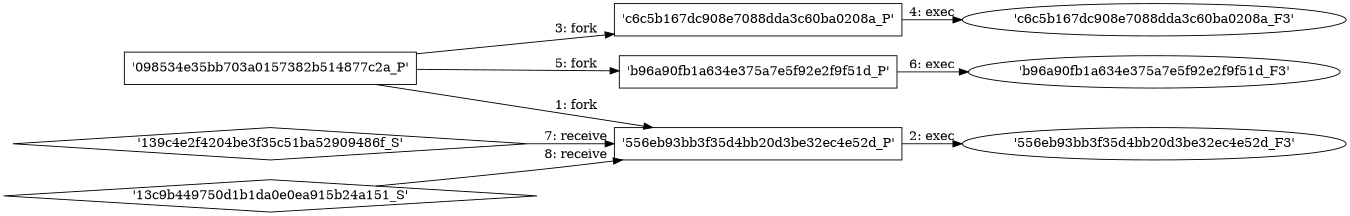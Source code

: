 digraph "D:\Learning\Paper\apt\基于CTI的攻击预警\Dataset\攻击图\ASGfromALLCTI\Avoid scams through your phone.dot" {
rankdir="LR"
size="9"
fixedsize="false"
splines="true"
nodesep=0.3
ranksep=0
fontsize=10
overlap="scalexy"
engine= "neato"
	"'098534e35bb703a0157382b514877c2a_P'" [node_type=Process shape=box]
	"'556eb93bb3f35d4bb20d3be32ec4e52d_P'" [node_type=Process shape=box]
	"'098534e35bb703a0157382b514877c2a_P'" -> "'556eb93bb3f35d4bb20d3be32ec4e52d_P'" [label="1: fork"]
	"'556eb93bb3f35d4bb20d3be32ec4e52d_P'" [node_type=Process shape=box]
	"'556eb93bb3f35d4bb20d3be32ec4e52d_F3'" [node_type=File shape=ellipse]
	"'556eb93bb3f35d4bb20d3be32ec4e52d_P'" -> "'556eb93bb3f35d4bb20d3be32ec4e52d_F3'" [label="2: exec"]
	"'098534e35bb703a0157382b514877c2a_P'" [node_type=Process shape=box]
	"'c6c5b167dc908e7088dda3c60ba0208a_P'" [node_type=Process shape=box]
	"'098534e35bb703a0157382b514877c2a_P'" -> "'c6c5b167dc908e7088dda3c60ba0208a_P'" [label="3: fork"]
	"'c6c5b167dc908e7088dda3c60ba0208a_P'" [node_type=Process shape=box]
	"'c6c5b167dc908e7088dda3c60ba0208a_F3'" [node_type=File shape=ellipse]
	"'c6c5b167dc908e7088dda3c60ba0208a_P'" -> "'c6c5b167dc908e7088dda3c60ba0208a_F3'" [label="4: exec"]
	"'098534e35bb703a0157382b514877c2a_P'" [node_type=Process shape=box]
	"'b96a90fb1a634e375a7e5f92e2f9f51d_P'" [node_type=Process shape=box]
	"'098534e35bb703a0157382b514877c2a_P'" -> "'b96a90fb1a634e375a7e5f92e2f9f51d_P'" [label="5: fork"]
	"'b96a90fb1a634e375a7e5f92e2f9f51d_P'" [node_type=Process shape=box]
	"'b96a90fb1a634e375a7e5f92e2f9f51d_F3'" [node_type=File shape=ellipse]
	"'b96a90fb1a634e375a7e5f92e2f9f51d_P'" -> "'b96a90fb1a634e375a7e5f92e2f9f51d_F3'" [label="6: exec"]
	"'556eb93bb3f35d4bb20d3be32ec4e52d_P'" [node_type=Process shape=box]
	"'139c4e2f4204be3f35c51ba52909486f_S'" [node_type=Socket shape=diamond]
	"'139c4e2f4204be3f35c51ba52909486f_S'" -> "'556eb93bb3f35d4bb20d3be32ec4e52d_P'" [label="7: receive"]
	"'556eb93bb3f35d4bb20d3be32ec4e52d_P'" [node_type=Process shape=box]
	"'13c9b449750d1b1da0e0ea915b24a151_S'" [node_type=Socket shape=diamond]
	"'13c9b449750d1b1da0e0ea915b24a151_S'" -> "'556eb93bb3f35d4bb20d3be32ec4e52d_P'" [label="8: receive"]
}
